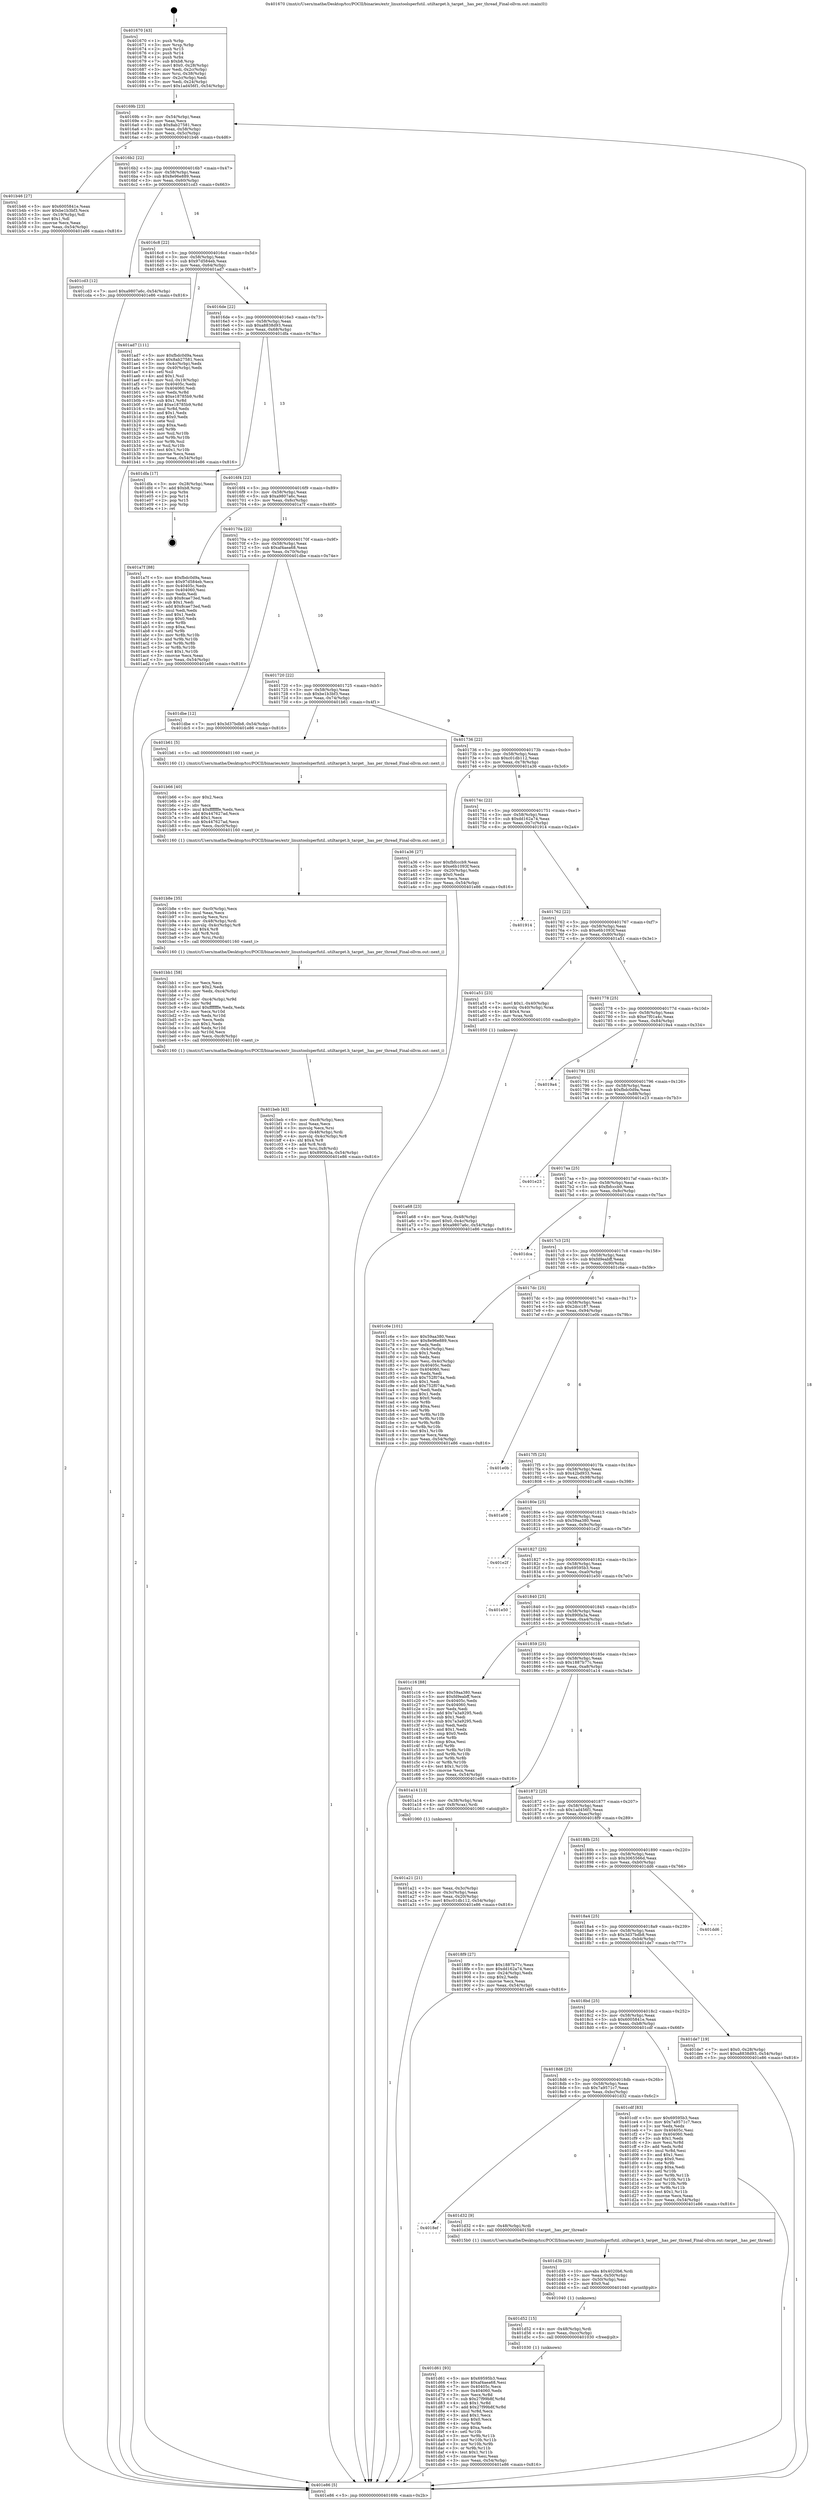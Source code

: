 digraph "0x401670" {
  label = "0x401670 (/mnt/c/Users/mathe/Desktop/tcc/POCII/binaries/extr_linuxtoolsperfutil..utiltarget.h_target__has_per_thread_Final-ollvm.out::main(0))"
  labelloc = "t"
  node[shape=record]

  Entry [label="",width=0.3,height=0.3,shape=circle,fillcolor=black,style=filled]
  "0x40169b" [label="{
     0x40169b [23]\l
     | [instrs]\l
     &nbsp;&nbsp;0x40169b \<+3\>: mov -0x54(%rbp),%eax\l
     &nbsp;&nbsp;0x40169e \<+2\>: mov %eax,%ecx\l
     &nbsp;&nbsp;0x4016a0 \<+6\>: sub $0x8ab27581,%ecx\l
     &nbsp;&nbsp;0x4016a6 \<+3\>: mov %eax,-0x58(%rbp)\l
     &nbsp;&nbsp;0x4016a9 \<+3\>: mov %ecx,-0x5c(%rbp)\l
     &nbsp;&nbsp;0x4016ac \<+6\>: je 0000000000401b46 \<main+0x4d6\>\l
  }"]
  "0x401b46" [label="{
     0x401b46 [27]\l
     | [instrs]\l
     &nbsp;&nbsp;0x401b46 \<+5\>: mov $0x6005841e,%eax\l
     &nbsp;&nbsp;0x401b4b \<+5\>: mov $0xbe1b3bf3,%ecx\l
     &nbsp;&nbsp;0x401b50 \<+3\>: mov -0x19(%rbp),%dl\l
     &nbsp;&nbsp;0x401b53 \<+3\>: test $0x1,%dl\l
     &nbsp;&nbsp;0x401b56 \<+3\>: cmovne %ecx,%eax\l
     &nbsp;&nbsp;0x401b59 \<+3\>: mov %eax,-0x54(%rbp)\l
     &nbsp;&nbsp;0x401b5c \<+5\>: jmp 0000000000401e86 \<main+0x816\>\l
  }"]
  "0x4016b2" [label="{
     0x4016b2 [22]\l
     | [instrs]\l
     &nbsp;&nbsp;0x4016b2 \<+5\>: jmp 00000000004016b7 \<main+0x47\>\l
     &nbsp;&nbsp;0x4016b7 \<+3\>: mov -0x58(%rbp),%eax\l
     &nbsp;&nbsp;0x4016ba \<+5\>: sub $0x8e96e889,%eax\l
     &nbsp;&nbsp;0x4016bf \<+3\>: mov %eax,-0x60(%rbp)\l
     &nbsp;&nbsp;0x4016c2 \<+6\>: je 0000000000401cd3 \<main+0x663\>\l
  }"]
  Exit [label="",width=0.3,height=0.3,shape=circle,fillcolor=black,style=filled,peripheries=2]
  "0x401cd3" [label="{
     0x401cd3 [12]\l
     | [instrs]\l
     &nbsp;&nbsp;0x401cd3 \<+7\>: movl $0xa9807a6c,-0x54(%rbp)\l
     &nbsp;&nbsp;0x401cda \<+5\>: jmp 0000000000401e86 \<main+0x816\>\l
  }"]
  "0x4016c8" [label="{
     0x4016c8 [22]\l
     | [instrs]\l
     &nbsp;&nbsp;0x4016c8 \<+5\>: jmp 00000000004016cd \<main+0x5d\>\l
     &nbsp;&nbsp;0x4016cd \<+3\>: mov -0x58(%rbp),%eax\l
     &nbsp;&nbsp;0x4016d0 \<+5\>: sub $0x97d584eb,%eax\l
     &nbsp;&nbsp;0x4016d5 \<+3\>: mov %eax,-0x64(%rbp)\l
     &nbsp;&nbsp;0x4016d8 \<+6\>: je 0000000000401ad7 \<main+0x467\>\l
  }"]
  "0x401d61" [label="{
     0x401d61 [93]\l
     | [instrs]\l
     &nbsp;&nbsp;0x401d61 \<+5\>: mov $0x69595b3,%eax\l
     &nbsp;&nbsp;0x401d66 \<+5\>: mov $0xaf4aea68,%esi\l
     &nbsp;&nbsp;0x401d6b \<+7\>: mov 0x40405c,%ecx\l
     &nbsp;&nbsp;0x401d72 \<+7\>: mov 0x404060,%edx\l
     &nbsp;&nbsp;0x401d79 \<+3\>: mov %ecx,%r8d\l
     &nbsp;&nbsp;0x401d7c \<+7\>: sub $0x27f99b8f,%r8d\l
     &nbsp;&nbsp;0x401d83 \<+4\>: sub $0x1,%r8d\l
     &nbsp;&nbsp;0x401d87 \<+7\>: add $0x27f99b8f,%r8d\l
     &nbsp;&nbsp;0x401d8e \<+4\>: imul %r8d,%ecx\l
     &nbsp;&nbsp;0x401d92 \<+3\>: and $0x1,%ecx\l
     &nbsp;&nbsp;0x401d95 \<+3\>: cmp $0x0,%ecx\l
     &nbsp;&nbsp;0x401d98 \<+4\>: sete %r9b\l
     &nbsp;&nbsp;0x401d9c \<+3\>: cmp $0xa,%edx\l
     &nbsp;&nbsp;0x401d9f \<+4\>: setl %r10b\l
     &nbsp;&nbsp;0x401da3 \<+3\>: mov %r9b,%r11b\l
     &nbsp;&nbsp;0x401da6 \<+3\>: and %r10b,%r11b\l
     &nbsp;&nbsp;0x401da9 \<+3\>: xor %r10b,%r9b\l
     &nbsp;&nbsp;0x401dac \<+3\>: or %r9b,%r11b\l
     &nbsp;&nbsp;0x401daf \<+4\>: test $0x1,%r11b\l
     &nbsp;&nbsp;0x401db3 \<+3\>: cmovne %esi,%eax\l
     &nbsp;&nbsp;0x401db6 \<+3\>: mov %eax,-0x54(%rbp)\l
     &nbsp;&nbsp;0x401db9 \<+5\>: jmp 0000000000401e86 \<main+0x816\>\l
  }"]
  "0x401ad7" [label="{
     0x401ad7 [111]\l
     | [instrs]\l
     &nbsp;&nbsp;0x401ad7 \<+5\>: mov $0xfbdc0d9a,%eax\l
     &nbsp;&nbsp;0x401adc \<+5\>: mov $0x8ab27581,%ecx\l
     &nbsp;&nbsp;0x401ae1 \<+3\>: mov -0x4c(%rbp),%edx\l
     &nbsp;&nbsp;0x401ae4 \<+3\>: cmp -0x40(%rbp),%edx\l
     &nbsp;&nbsp;0x401ae7 \<+4\>: setl %sil\l
     &nbsp;&nbsp;0x401aeb \<+4\>: and $0x1,%sil\l
     &nbsp;&nbsp;0x401aef \<+4\>: mov %sil,-0x19(%rbp)\l
     &nbsp;&nbsp;0x401af3 \<+7\>: mov 0x40405c,%edx\l
     &nbsp;&nbsp;0x401afa \<+7\>: mov 0x404060,%edi\l
     &nbsp;&nbsp;0x401b01 \<+3\>: mov %edx,%r8d\l
     &nbsp;&nbsp;0x401b04 \<+7\>: sub $0xe18785b9,%r8d\l
     &nbsp;&nbsp;0x401b0b \<+4\>: sub $0x1,%r8d\l
     &nbsp;&nbsp;0x401b0f \<+7\>: add $0xe18785b9,%r8d\l
     &nbsp;&nbsp;0x401b16 \<+4\>: imul %r8d,%edx\l
     &nbsp;&nbsp;0x401b1a \<+3\>: and $0x1,%edx\l
     &nbsp;&nbsp;0x401b1d \<+3\>: cmp $0x0,%edx\l
     &nbsp;&nbsp;0x401b20 \<+4\>: sete %sil\l
     &nbsp;&nbsp;0x401b24 \<+3\>: cmp $0xa,%edi\l
     &nbsp;&nbsp;0x401b27 \<+4\>: setl %r9b\l
     &nbsp;&nbsp;0x401b2b \<+3\>: mov %sil,%r10b\l
     &nbsp;&nbsp;0x401b2e \<+3\>: and %r9b,%r10b\l
     &nbsp;&nbsp;0x401b31 \<+3\>: xor %r9b,%sil\l
     &nbsp;&nbsp;0x401b34 \<+3\>: or %sil,%r10b\l
     &nbsp;&nbsp;0x401b37 \<+4\>: test $0x1,%r10b\l
     &nbsp;&nbsp;0x401b3b \<+3\>: cmovne %ecx,%eax\l
     &nbsp;&nbsp;0x401b3e \<+3\>: mov %eax,-0x54(%rbp)\l
     &nbsp;&nbsp;0x401b41 \<+5\>: jmp 0000000000401e86 \<main+0x816\>\l
  }"]
  "0x4016de" [label="{
     0x4016de [22]\l
     | [instrs]\l
     &nbsp;&nbsp;0x4016de \<+5\>: jmp 00000000004016e3 \<main+0x73\>\l
     &nbsp;&nbsp;0x4016e3 \<+3\>: mov -0x58(%rbp),%eax\l
     &nbsp;&nbsp;0x4016e6 \<+5\>: sub $0xa8838d93,%eax\l
     &nbsp;&nbsp;0x4016eb \<+3\>: mov %eax,-0x68(%rbp)\l
     &nbsp;&nbsp;0x4016ee \<+6\>: je 0000000000401dfa \<main+0x78a\>\l
  }"]
  "0x401d52" [label="{
     0x401d52 [15]\l
     | [instrs]\l
     &nbsp;&nbsp;0x401d52 \<+4\>: mov -0x48(%rbp),%rdi\l
     &nbsp;&nbsp;0x401d56 \<+6\>: mov %eax,-0xcc(%rbp)\l
     &nbsp;&nbsp;0x401d5c \<+5\>: call 0000000000401030 \<free@plt\>\l
     | [calls]\l
     &nbsp;&nbsp;0x401030 \{1\} (unknown)\l
  }"]
  "0x401dfa" [label="{
     0x401dfa [17]\l
     | [instrs]\l
     &nbsp;&nbsp;0x401dfa \<+3\>: mov -0x28(%rbp),%eax\l
     &nbsp;&nbsp;0x401dfd \<+7\>: add $0xb8,%rsp\l
     &nbsp;&nbsp;0x401e04 \<+1\>: pop %rbx\l
     &nbsp;&nbsp;0x401e05 \<+2\>: pop %r14\l
     &nbsp;&nbsp;0x401e07 \<+2\>: pop %r15\l
     &nbsp;&nbsp;0x401e09 \<+1\>: pop %rbp\l
     &nbsp;&nbsp;0x401e0a \<+1\>: ret\l
  }"]
  "0x4016f4" [label="{
     0x4016f4 [22]\l
     | [instrs]\l
     &nbsp;&nbsp;0x4016f4 \<+5\>: jmp 00000000004016f9 \<main+0x89\>\l
     &nbsp;&nbsp;0x4016f9 \<+3\>: mov -0x58(%rbp),%eax\l
     &nbsp;&nbsp;0x4016fc \<+5\>: sub $0xa9807a6c,%eax\l
     &nbsp;&nbsp;0x401701 \<+3\>: mov %eax,-0x6c(%rbp)\l
     &nbsp;&nbsp;0x401704 \<+6\>: je 0000000000401a7f \<main+0x40f\>\l
  }"]
  "0x401d3b" [label="{
     0x401d3b [23]\l
     | [instrs]\l
     &nbsp;&nbsp;0x401d3b \<+10\>: movabs $0x4020b6,%rdi\l
     &nbsp;&nbsp;0x401d45 \<+3\>: mov %eax,-0x50(%rbp)\l
     &nbsp;&nbsp;0x401d48 \<+3\>: mov -0x50(%rbp),%esi\l
     &nbsp;&nbsp;0x401d4b \<+2\>: mov $0x0,%al\l
     &nbsp;&nbsp;0x401d4d \<+5\>: call 0000000000401040 \<printf@plt\>\l
     | [calls]\l
     &nbsp;&nbsp;0x401040 \{1\} (unknown)\l
  }"]
  "0x401a7f" [label="{
     0x401a7f [88]\l
     | [instrs]\l
     &nbsp;&nbsp;0x401a7f \<+5\>: mov $0xfbdc0d9a,%eax\l
     &nbsp;&nbsp;0x401a84 \<+5\>: mov $0x97d584eb,%ecx\l
     &nbsp;&nbsp;0x401a89 \<+7\>: mov 0x40405c,%edx\l
     &nbsp;&nbsp;0x401a90 \<+7\>: mov 0x404060,%esi\l
     &nbsp;&nbsp;0x401a97 \<+2\>: mov %edx,%edi\l
     &nbsp;&nbsp;0x401a99 \<+6\>: sub $0x8cae73ed,%edi\l
     &nbsp;&nbsp;0x401a9f \<+3\>: sub $0x1,%edi\l
     &nbsp;&nbsp;0x401aa2 \<+6\>: add $0x8cae73ed,%edi\l
     &nbsp;&nbsp;0x401aa8 \<+3\>: imul %edi,%edx\l
     &nbsp;&nbsp;0x401aab \<+3\>: and $0x1,%edx\l
     &nbsp;&nbsp;0x401aae \<+3\>: cmp $0x0,%edx\l
     &nbsp;&nbsp;0x401ab1 \<+4\>: sete %r8b\l
     &nbsp;&nbsp;0x401ab5 \<+3\>: cmp $0xa,%esi\l
     &nbsp;&nbsp;0x401ab8 \<+4\>: setl %r9b\l
     &nbsp;&nbsp;0x401abc \<+3\>: mov %r8b,%r10b\l
     &nbsp;&nbsp;0x401abf \<+3\>: and %r9b,%r10b\l
     &nbsp;&nbsp;0x401ac2 \<+3\>: xor %r9b,%r8b\l
     &nbsp;&nbsp;0x401ac5 \<+3\>: or %r8b,%r10b\l
     &nbsp;&nbsp;0x401ac8 \<+4\>: test $0x1,%r10b\l
     &nbsp;&nbsp;0x401acc \<+3\>: cmovne %ecx,%eax\l
     &nbsp;&nbsp;0x401acf \<+3\>: mov %eax,-0x54(%rbp)\l
     &nbsp;&nbsp;0x401ad2 \<+5\>: jmp 0000000000401e86 \<main+0x816\>\l
  }"]
  "0x40170a" [label="{
     0x40170a [22]\l
     | [instrs]\l
     &nbsp;&nbsp;0x40170a \<+5\>: jmp 000000000040170f \<main+0x9f\>\l
     &nbsp;&nbsp;0x40170f \<+3\>: mov -0x58(%rbp),%eax\l
     &nbsp;&nbsp;0x401712 \<+5\>: sub $0xaf4aea68,%eax\l
     &nbsp;&nbsp;0x401717 \<+3\>: mov %eax,-0x70(%rbp)\l
     &nbsp;&nbsp;0x40171a \<+6\>: je 0000000000401dbe \<main+0x74e\>\l
  }"]
  "0x4018ef" [label="{
     0x4018ef\l
  }", style=dashed]
  "0x401dbe" [label="{
     0x401dbe [12]\l
     | [instrs]\l
     &nbsp;&nbsp;0x401dbe \<+7\>: movl $0x3d37bdb8,-0x54(%rbp)\l
     &nbsp;&nbsp;0x401dc5 \<+5\>: jmp 0000000000401e86 \<main+0x816\>\l
  }"]
  "0x401720" [label="{
     0x401720 [22]\l
     | [instrs]\l
     &nbsp;&nbsp;0x401720 \<+5\>: jmp 0000000000401725 \<main+0xb5\>\l
     &nbsp;&nbsp;0x401725 \<+3\>: mov -0x58(%rbp),%eax\l
     &nbsp;&nbsp;0x401728 \<+5\>: sub $0xbe1b3bf3,%eax\l
     &nbsp;&nbsp;0x40172d \<+3\>: mov %eax,-0x74(%rbp)\l
     &nbsp;&nbsp;0x401730 \<+6\>: je 0000000000401b61 \<main+0x4f1\>\l
  }"]
  "0x401d32" [label="{
     0x401d32 [9]\l
     | [instrs]\l
     &nbsp;&nbsp;0x401d32 \<+4\>: mov -0x48(%rbp),%rdi\l
     &nbsp;&nbsp;0x401d36 \<+5\>: call 00000000004015b0 \<target__has_per_thread\>\l
     | [calls]\l
     &nbsp;&nbsp;0x4015b0 \{1\} (/mnt/c/Users/mathe/Desktop/tcc/POCII/binaries/extr_linuxtoolsperfutil..utiltarget.h_target__has_per_thread_Final-ollvm.out::target__has_per_thread)\l
  }"]
  "0x401b61" [label="{
     0x401b61 [5]\l
     | [instrs]\l
     &nbsp;&nbsp;0x401b61 \<+5\>: call 0000000000401160 \<next_i\>\l
     | [calls]\l
     &nbsp;&nbsp;0x401160 \{1\} (/mnt/c/Users/mathe/Desktop/tcc/POCII/binaries/extr_linuxtoolsperfutil..utiltarget.h_target__has_per_thread_Final-ollvm.out::next_i)\l
  }"]
  "0x401736" [label="{
     0x401736 [22]\l
     | [instrs]\l
     &nbsp;&nbsp;0x401736 \<+5\>: jmp 000000000040173b \<main+0xcb\>\l
     &nbsp;&nbsp;0x40173b \<+3\>: mov -0x58(%rbp),%eax\l
     &nbsp;&nbsp;0x40173e \<+5\>: sub $0xc01db112,%eax\l
     &nbsp;&nbsp;0x401743 \<+3\>: mov %eax,-0x78(%rbp)\l
     &nbsp;&nbsp;0x401746 \<+6\>: je 0000000000401a36 \<main+0x3c6\>\l
  }"]
  "0x4018d6" [label="{
     0x4018d6 [25]\l
     | [instrs]\l
     &nbsp;&nbsp;0x4018d6 \<+5\>: jmp 00000000004018db \<main+0x26b\>\l
     &nbsp;&nbsp;0x4018db \<+3\>: mov -0x58(%rbp),%eax\l
     &nbsp;&nbsp;0x4018de \<+5\>: sub $0x7a9571c7,%eax\l
     &nbsp;&nbsp;0x4018e3 \<+6\>: mov %eax,-0xbc(%rbp)\l
     &nbsp;&nbsp;0x4018e9 \<+6\>: je 0000000000401d32 \<main+0x6c2\>\l
  }"]
  "0x401a36" [label="{
     0x401a36 [27]\l
     | [instrs]\l
     &nbsp;&nbsp;0x401a36 \<+5\>: mov $0xfbfcccb9,%eax\l
     &nbsp;&nbsp;0x401a3b \<+5\>: mov $0xe6b1093f,%ecx\l
     &nbsp;&nbsp;0x401a40 \<+3\>: mov -0x20(%rbp),%edx\l
     &nbsp;&nbsp;0x401a43 \<+3\>: cmp $0x0,%edx\l
     &nbsp;&nbsp;0x401a46 \<+3\>: cmove %ecx,%eax\l
     &nbsp;&nbsp;0x401a49 \<+3\>: mov %eax,-0x54(%rbp)\l
     &nbsp;&nbsp;0x401a4c \<+5\>: jmp 0000000000401e86 \<main+0x816\>\l
  }"]
  "0x40174c" [label="{
     0x40174c [22]\l
     | [instrs]\l
     &nbsp;&nbsp;0x40174c \<+5\>: jmp 0000000000401751 \<main+0xe1\>\l
     &nbsp;&nbsp;0x401751 \<+3\>: mov -0x58(%rbp),%eax\l
     &nbsp;&nbsp;0x401754 \<+5\>: sub $0xdd162a74,%eax\l
     &nbsp;&nbsp;0x401759 \<+3\>: mov %eax,-0x7c(%rbp)\l
     &nbsp;&nbsp;0x40175c \<+6\>: je 0000000000401914 \<main+0x2a4\>\l
  }"]
  "0x401cdf" [label="{
     0x401cdf [83]\l
     | [instrs]\l
     &nbsp;&nbsp;0x401cdf \<+5\>: mov $0x69595b3,%eax\l
     &nbsp;&nbsp;0x401ce4 \<+5\>: mov $0x7a9571c7,%ecx\l
     &nbsp;&nbsp;0x401ce9 \<+2\>: xor %edx,%edx\l
     &nbsp;&nbsp;0x401ceb \<+7\>: mov 0x40405c,%esi\l
     &nbsp;&nbsp;0x401cf2 \<+7\>: mov 0x404060,%edi\l
     &nbsp;&nbsp;0x401cf9 \<+3\>: sub $0x1,%edx\l
     &nbsp;&nbsp;0x401cfc \<+3\>: mov %esi,%r8d\l
     &nbsp;&nbsp;0x401cff \<+3\>: add %edx,%r8d\l
     &nbsp;&nbsp;0x401d02 \<+4\>: imul %r8d,%esi\l
     &nbsp;&nbsp;0x401d06 \<+3\>: and $0x1,%esi\l
     &nbsp;&nbsp;0x401d09 \<+3\>: cmp $0x0,%esi\l
     &nbsp;&nbsp;0x401d0c \<+4\>: sete %r9b\l
     &nbsp;&nbsp;0x401d10 \<+3\>: cmp $0xa,%edi\l
     &nbsp;&nbsp;0x401d13 \<+4\>: setl %r10b\l
     &nbsp;&nbsp;0x401d17 \<+3\>: mov %r9b,%r11b\l
     &nbsp;&nbsp;0x401d1a \<+3\>: and %r10b,%r11b\l
     &nbsp;&nbsp;0x401d1d \<+3\>: xor %r10b,%r9b\l
     &nbsp;&nbsp;0x401d20 \<+3\>: or %r9b,%r11b\l
     &nbsp;&nbsp;0x401d23 \<+4\>: test $0x1,%r11b\l
     &nbsp;&nbsp;0x401d27 \<+3\>: cmovne %ecx,%eax\l
     &nbsp;&nbsp;0x401d2a \<+3\>: mov %eax,-0x54(%rbp)\l
     &nbsp;&nbsp;0x401d2d \<+5\>: jmp 0000000000401e86 \<main+0x816\>\l
  }"]
  "0x401914" [label="{
     0x401914\l
  }", style=dashed]
  "0x401762" [label="{
     0x401762 [22]\l
     | [instrs]\l
     &nbsp;&nbsp;0x401762 \<+5\>: jmp 0000000000401767 \<main+0xf7\>\l
     &nbsp;&nbsp;0x401767 \<+3\>: mov -0x58(%rbp),%eax\l
     &nbsp;&nbsp;0x40176a \<+5\>: sub $0xe6b1093f,%eax\l
     &nbsp;&nbsp;0x40176f \<+3\>: mov %eax,-0x80(%rbp)\l
     &nbsp;&nbsp;0x401772 \<+6\>: je 0000000000401a51 \<main+0x3e1\>\l
  }"]
  "0x4018bd" [label="{
     0x4018bd [25]\l
     | [instrs]\l
     &nbsp;&nbsp;0x4018bd \<+5\>: jmp 00000000004018c2 \<main+0x252\>\l
     &nbsp;&nbsp;0x4018c2 \<+3\>: mov -0x58(%rbp),%eax\l
     &nbsp;&nbsp;0x4018c5 \<+5\>: sub $0x6005841e,%eax\l
     &nbsp;&nbsp;0x4018ca \<+6\>: mov %eax,-0xb8(%rbp)\l
     &nbsp;&nbsp;0x4018d0 \<+6\>: je 0000000000401cdf \<main+0x66f\>\l
  }"]
  "0x401a51" [label="{
     0x401a51 [23]\l
     | [instrs]\l
     &nbsp;&nbsp;0x401a51 \<+7\>: movl $0x1,-0x40(%rbp)\l
     &nbsp;&nbsp;0x401a58 \<+4\>: movslq -0x40(%rbp),%rax\l
     &nbsp;&nbsp;0x401a5c \<+4\>: shl $0x4,%rax\l
     &nbsp;&nbsp;0x401a60 \<+3\>: mov %rax,%rdi\l
     &nbsp;&nbsp;0x401a63 \<+5\>: call 0000000000401050 \<malloc@plt\>\l
     | [calls]\l
     &nbsp;&nbsp;0x401050 \{1\} (unknown)\l
  }"]
  "0x401778" [label="{
     0x401778 [25]\l
     | [instrs]\l
     &nbsp;&nbsp;0x401778 \<+5\>: jmp 000000000040177d \<main+0x10d\>\l
     &nbsp;&nbsp;0x40177d \<+3\>: mov -0x58(%rbp),%eax\l
     &nbsp;&nbsp;0x401780 \<+5\>: sub $0xe7f01a4c,%eax\l
     &nbsp;&nbsp;0x401785 \<+6\>: mov %eax,-0x84(%rbp)\l
     &nbsp;&nbsp;0x40178b \<+6\>: je 00000000004019a4 \<main+0x334\>\l
  }"]
  "0x401de7" [label="{
     0x401de7 [19]\l
     | [instrs]\l
     &nbsp;&nbsp;0x401de7 \<+7\>: movl $0x0,-0x28(%rbp)\l
     &nbsp;&nbsp;0x401dee \<+7\>: movl $0xa8838d93,-0x54(%rbp)\l
     &nbsp;&nbsp;0x401df5 \<+5\>: jmp 0000000000401e86 \<main+0x816\>\l
  }"]
  "0x4019a4" [label="{
     0x4019a4\l
  }", style=dashed]
  "0x401791" [label="{
     0x401791 [25]\l
     | [instrs]\l
     &nbsp;&nbsp;0x401791 \<+5\>: jmp 0000000000401796 \<main+0x126\>\l
     &nbsp;&nbsp;0x401796 \<+3\>: mov -0x58(%rbp),%eax\l
     &nbsp;&nbsp;0x401799 \<+5\>: sub $0xfbdc0d9a,%eax\l
     &nbsp;&nbsp;0x40179e \<+6\>: mov %eax,-0x88(%rbp)\l
     &nbsp;&nbsp;0x4017a4 \<+6\>: je 0000000000401e23 \<main+0x7b3\>\l
  }"]
  "0x4018a4" [label="{
     0x4018a4 [25]\l
     | [instrs]\l
     &nbsp;&nbsp;0x4018a4 \<+5\>: jmp 00000000004018a9 \<main+0x239\>\l
     &nbsp;&nbsp;0x4018a9 \<+3\>: mov -0x58(%rbp),%eax\l
     &nbsp;&nbsp;0x4018ac \<+5\>: sub $0x3d37bdb8,%eax\l
     &nbsp;&nbsp;0x4018b1 \<+6\>: mov %eax,-0xb4(%rbp)\l
     &nbsp;&nbsp;0x4018b7 \<+6\>: je 0000000000401de7 \<main+0x777\>\l
  }"]
  "0x401e23" [label="{
     0x401e23\l
  }", style=dashed]
  "0x4017aa" [label="{
     0x4017aa [25]\l
     | [instrs]\l
     &nbsp;&nbsp;0x4017aa \<+5\>: jmp 00000000004017af \<main+0x13f\>\l
     &nbsp;&nbsp;0x4017af \<+3\>: mov -0x58(%rbp),%eax\l
     &nbsp;&nbsp;0x4017b2 \<+5\>: sub $0xfbfcccb9,%eax\l
     &nbsp;&nbsp;0x4017b7 \<+6\>: mov %eax,-0x8c(%rbp)\l
     &nbsp;&nbsp;0x4017bd \<+6\>: je 0000000000401dca \<main+0x75a\>\l
  }"]
  "0x401dd6" [label="{
     0x401dd6\l
  }", style=dashed]
  "0x401dca" [label="{
     0x401dca\l
  }", style=dashed]
  "0x4017c3" [label="{
     0x4017c3 [25]\l
     | [instrs]\l
     &nbsp;&nbsp;0x4017c3 \<+5\>: jmp 00000000004017c8 \<main+0x158\>\l
     &nbsp;&nbsp;0x4017c8 \<+3\>: mov -0x58(%rbp),%eax\l
     &nbsp;&nbsp;0x4017cb \<+5\>: sub $0xfd9eabff,%eax\l
     &nbsp;&nbsp;0x4017d0 \<+6\>: mov %eax,-0x90(%rbp)\l
     &nbsp;&nbsp;0x4017d6 \<+6\>: je 0000000000401c6e \<main+0x5fe\>\l
  }"]
  "0x401beb" [label="{
     0x401beb [43]\l
     | [instrs]\l
     &nbsp;&nbsp;0x401beb \<+6\>: mov -0xc8(%rbp),%ecx\l
     &nbsp;&nbsp;0x401bf1 \<+3\>: imul %eax,%ecx\l
     &nbsp;&nbsp;0x401bf4 \<+3\>: movslq %ecx,%rsi\l
     &nbsp;&nbsp;0x401bf7 \<+4\>: mov -0x48(%rbp),%rdi\l
     &nbsp;&nbsp;0x401bfb \<+4\>: movslq -0x4c(%rbp),%r8\l
     &nbsp;&nbsp;0x401bff \<+4\>: shl $0x4,%r8\l
     &nbsp;&nbsp;0x401c03 \<+3\>: add %r8,%rdi\l
     &nbsp;&nbsp;0x401c06 \<+4\>: mov %rsi,0x8(%rdi)\l
     &nbsp;&nbsp;0x401c0a \<+7\>: movl $0x890fa3a,-0x54(%rbp)\l
     &nbsp;&nbsp;0x401c11 \<+5\>: jmp 0000000000401e86 \<main+0x816\>\l
  }"]
  "0x401c6e" [label="{
     0x401c6e [101]\l
     | [instrs]\l
     &nbsp;&nbsp;0x401c6e \<+5\>: mov $0x59aa380,%eax\l
     &nbsp;&nbsp;0x401c73 \<+5\>: mov $0x8e96e889,%ecx\l
     &nbsp;&nbsp;0x401c78 \<+2\>: xor %edx,%edx\l
     &nbsp;&nbsp;0x401c7a \<+3\>: mov -0x4c(%rbp),%esi\l
     &nbsp;&nbsp;0x401c7d \<+3\>: sub $0x1,%edx\l
     &nbsp;&nbsp;0x401c80 \<+2\>: sub %edx,%esi\l
     &nbsp;&nbsp;0x401c82 \<+3\>: mov %esi,-0x4c(%rbp)\l
     &nbsp;&nbsp;0x401c85 \<+7\>: mov 0x40405c,%edx\l
     &nbsp;&nbsp;0x401c8c \<+7\>: mov 0x404060,%esi\l
     &nbsp;&nbsp;0x401c93 \<+2\>: mov %edx,%edi\l
     &nbsp;&nbsp;0x401c95 \<+6\>: sub $0x752f074a,%edi\l
     &nbsp;&nbsp;0x401c9b \<+3\>: sub $0x1,%edi\l
     &nbsp;&nbsp;0x401c9e \<+6\>: add $0x752f074a,%edi\l
     &nbsp;&nbsp;0x401ca4 \<+3\>: imul %edi,%edx\l
     &nbsp;&nbsp;0x401ca7 \<+3\>: and $0x1,%edx\l
     &nbsp;&nbsp;0x401caa \<+3\>: cmp $0x0,%edx\l
     &nbsp;&nbsp;0x401cad \<+4\>: sete %r8b\l
     &nbsp;&nbsp;0x401cb1 \<+3\>: cmp $0xa,%esi\l
     &nbsp;&nbsp;0x401cb4 \<+4\>: setl %r9b\l
     &nbsp;&nbsp;0x401cb8 \<+3\>: mov %r8b,%r10b\l
     &nbsp;&nbsp;0x401cbb \<+3\>: and %r9b,%r10b\l
     &nbsp;&nbsp;0x401cbe \<+3\>: xor %r9b,%r8b\l
     &nbsp;&nbsp;0x401cc1 \<+3\>: or %r8b,%r10b\l
     &nbsp;&nbsp;0x401cc4 \<+4\>: test $0x1,%r10b\l
     &nbsp;&nbsp;0x401cc8 \<+3\>: cmovne %ecx,%eax\l
     &nbsp;&nbsp;0x401ccb \<+3\>: mov %eax,-0x54(%rbp)\l
     &nbsp;&nbsp;0x401cce \<+5\>: jmp 0000000000401e86 \<main+0x816\>\l
  }"]
  "0x4017dc" [label="{
     0x4017dc [25]\l
     | [instrs]\l
     &nbsp;&nbsp;0x4017dc \<+5\>: jmp 00000000004017e1 \<main+0x171\>\l
     &nbsp;&nbsp;0x4017e1 \<+3\>: mov -0x58(%rbp),%eax\l
     &nbsp;&nbsp;0x4017e4 \<+5\>: sub $0x2dcc187,%eax\l
     &nbsp;&nbsp;0x4017e9 \<+6\>: mov %eax,-0x94(%rbp)\l
     &nbsp;&nbsp;0x4017ef \<+6\>: je 0000000000401e0b \<main+0x79b\>\l
  }"]
  "0x401bb1" [label="{
     0x401bb1 [58]\l
     | [instrs]\l
     &nbsp;&nbsp;0x401bb1 \<+2\>: xor %ecx,%ecx\l
     &nbsp;&nbsp;0x401bb3 \<+5\>: mov $0x2,%edx\l
     &nbsp;&nbsp;0x401bb8 \<+6\>: mov %edx,-0xc4(%rbp)\l
     &nbsp;&nbsp;0x401bbe \<+1\>: cltd\l
     &nbsp;&nbsp;0x401bbf \<+7\>: mov -0xc4(%rbp),%r9d\l
     &nbsp;&nbsp;0x401bc6 \<+3\>: idiv %r9d\l
     &nbsp;&nbsp;0x401bc9 \<+6\>: imul $0xfffffffe,%edx,%edx\l
     &nbsp;&nbsp;0x401bcf \<+3\>: mov %ecx,%r10d\l
     &nbsp;&nbsp;0x401bd2 \<+3\>: sub %edx,%r10d\l
     &nbsp;&nbsp;0x401bd5 \<+2\>: mov %ecx,%edx\l
     &nbsp;&nbsp;0x401bd7 \<+3\>: sub $0x1,%edx\l
     &nbsp;&nbsp;0x401bda \<+3\>: add %edx,%r10d\l
     &nbsp;&nbsp;0x401bdd \<+3\>: sub %r10d,%ecx\l
     &nbsp;&nbsp;0x401be0 \<+6\>: mov %ecx,-0xc8(%rbp)\l
     &nbsp;&nbsp;0x401be6 \<+5\>: call 0000000000401160 \<next_i\>\l
     | [calls]\l
     &nbsp;&nbsp;0x401160 \{1\} (/mnt/c/Users/mathe/Desktop/tcc/POCII/binaries/extr_linuxtoolsperfutil..utiltarget.h_target__has_per_thread_Final-ollvm.out::next_i)\l
  }"]
  "0x401e0b" [label="{
     0x401e0b\l
  }", style=dashed]
  "0x4017f5" [label="{
     0x4017f5 [25]\l
     | [instrs]\l
     &nbsp;&nbsp;0x4017f5 \<+5\>: jmp 00000000004017fa \<main+0x18a\>\l
     &nbsp;&nbsp;0x4017fa \<+3\>: mov -0x58(%rbp),%eax\l
     &nbsp;&nbsp;0x4017fd \<+5\>: sub $0x42bd933,%eax\l
     &nbsp;&nbsp;0x401802 \<+6\>: mov %eax,-0x98(%rbp)\l
     &nbsp;&nbsp;0x401808 \<+6\>: je 0000000000401a08 \<main+0x398\>\l
  }"]
  "0x401b8e" [label="{
     0x401b8e [35]\l
     | [instrs]\l
     &nbsp;&nbsp;0x401b8e \<+6\>: mov -0xc0(%rbp),%ecx\l
     &nbsp;&nbsp;0x401b94 \<+3\>: imul %eax,%ecx\l
     &nbsp;&nbsp;0x401b97 \<+3\>: movslq %ecx,%rsi\l
     &nbsp;&nbsp;0x401b9a \<+4\>: mov -0x48(%rbp),%rdi\l
     &nbsp;&nbsp;0x401b9e \<+4\>: movslq -0x4c(%rbp),%r8\l
     &nbsp;&nbsp;0x401ba2 \<+4\>: shl $0x4,%r8\l
     &nbsp;&nbsp;0x401ba6 \<+3\>: add %r8,%rdi\l
     &nbsp;&nbsp;0x401ba9 \<+3\>: mov %rsi,(%rdi)\l
     &nbsp;&nbsp;0x401bac \<+5\>: call 0000000000401160 \<next_i\>\l
     | [calls]\l
     &nbsp;&nbsp;0x401160 \{1\} (/mnt/c/Users/mathe/Desktop/tcc/POCII/binaries/extr_linuxtoolsperfutil..utiltarget.h_target__has_per_thread_Final-ollvm.out::next_i)\l
  }"]
  "0x401a08" [label="{
     0x401a08\l
  }", style=dashed]
  "0x40180e" [label="{
     0x40180e [25]\l
     | [instrs]\l
     &nbsp;&nbsp;0x40180e \<+5\>: jmp 0000000000401813 \<main+0x1a3\>\l
     &nbsp;&nbsp;0x401813 \<+3\>: mov -0x58(%rbp),%eax\l
     &nbsp;&nbsp;0x401816 \<+5\>: sub $0x59aa380,%eax\l
     &nbsp;&nbsp;0x40181b \<+6\>: mov %eax,-0x9c(%rbp)\l
     &nbsp;&nbsp;0x401821 \<+6\>: je 0000000000401e2f \<main+0x7bf\>\l
  }"]
  "0x401b66" [label="{
     0x401b66 [40]\l
     | [instrs]\l
     &nbsp;&nbsp;0x401b66 \<+5\>: mov $0x2,%ecx\l
     &nbsp;&nbsp;0x401b6b \<+1\>: cltd\l
     &nbsp;&nbsp;0x401b6c \<+2\>: idiv %ecx\l
     &nbsp;&nbsp;0x401b6e \<+6\>: imul $0xfffffffe,%edx,%ecx\l
     &nbsp;&nbsp;0x401b74 \<+6\>: add $0x447627ad,%ecx\l
     &nbsp;&nbsp;0x401b7a \<+3\>: add $0x1,%ecx\l
     &nbsp;&nbsp;0x401b7d \<+6\>: sub $0x447627ad,%ecx\l
     &nbsp;&nbsp;0x401b83 \<+6\>: mov %ecx,-0xc0(%rbp)\l
     &nbsp;&nbsp;0x401b89 \<+5\>: call 0000000000401160 \<next_i\>\l
     | [calls]\l
     &nbsp;&nbsp;0x401160 \{1\} (/mnt/c/Users/mathe/Desktop/tcc/POCII/binaries/extr_linuxtoolsperfutil..utiltarget.h_target__has_per_thread_Final-ollvm.out::next_i)\l
  }"]
  "0x401e2f" [label="{
     0x401e2f\l
  }", style=dashed]
  "0x401827" [label="{
     0x401827 [25]\l
     | [instrs]\l
     &nbsp;&nbsp;0x401827 \<+5\>: jmp 000000000040182c \<main+0x1bc\>\l
     &nbsp;&nbsp;0x40182c \<+3\>: mov -0x58(%rbp),%eax\l
     &nbsp;&nbsp;0x40182f \<+5\>: sub $0x69595b3,%eax\l
     &nbsp;&nbsp;0x401834 \<+6\>: mov %eax,-0xa0(%rbp)\l
     &nbsp;&nbsp;0x40183a \<+6\>: je 0000000000401e50 \<main+0x7e0\>\l
  }"]
  "0x401a68" [label="{
     0x401a68 [23]\l
     | [instrs]\l
     &nbsp;&nbsp;0x401a68 \<+4\>: mov %rax,-0x48(%rbp)\l
     &nbsp;&nbsp;0x401a6c \<+7\>: movl $0x0,-0x4c(%rbp)\l
     &nbsp;&nbsp;0x401a73 \<+7\>: movl $0xa9807a6c,-0x54(%rbp)\l
     &nbsp;&nbsp;0x401a7a \<+5\>: jmp 0000000000401e86 \<main+0x816\>\l
  }"]
  "0x401e50" [label="{
     0x401e50\l
  }", style=dashed]
  "0x401840" [label="{
     0x401840 [25]\l
     | [instrs]\l
     &nbsp;&nbsp;0x401840 \<+5\>: jmp 0000000000401845 \<main+0x1d5\>\l
     &nbsp;&nbsp;0x401845 \<+3\>: mov -0x58(%rbp),%eax\l
     &nbsp;&nbsp;0x401848 \<+5\>: sub $0x890fa3a,%eax\l
     &nbsp;&nbsp;0x40184d \<+6\>: mov %eax,-0xa4(%rbp)\l
     &nbsp;&nbsp;0x401853 \<+6\>: je 0000000000401c16 \<main+0x5a6\>\l
  }"]
  "0x401a21" [label="{
     0x401a21 [21]\l
     | [instrs]\l
     &nbsp;&nbsp;0x401a21 \<+3\>: mov %eax,-0x3c(%rbp)\l
     &nbsp;&nbsp;0x401a24 \<+3\>: mov -0x3c(%rbp),%eax\l
     &nbsp;&nbsp;0x401a27 \<+3\>: mov %eax,-0x20(%rbp)\l
     &nbsp;&nbsp;0x401a2a \<+7\>: movl $0xc01db112,-0x54(%rbp)\l
     &nbsp;&nbsp;0x401a31 \<+5\>: jmp 0000000000401e86 \<main+0x816\>\l
  }"]
  "0x401c16" [label="{
     0x401c16 [88]\l
     | [instrs]\l
     &nbsp;&nbsp;0x401c16 \<+5\>: mov $0x59aa380,%eax\l
     &nbsp;&nbsp;0x401c1b \<+5\>: mov $0xfd9eabff,%ecx\l
     &nbsp;&nbsp;0x401c20 \<+7\>: mov 0x40405c,%edx\l
     &nbsp;&nbsp;0x401c27 \<+7\>: mov 0x404060,%esi\l
     &nbsp;&nbsp;0x401c2e \<+2\>: mov %edx,%edi\l
     &nbsp;&nbsp;0x401c30 \<+6\>: add $0x7a3a9295,%edi\l
     &nbsp;&nbsp;0x401c36 \<+3\>: sub $0x1,%edi\l
     &nbsp;&nbsp;0x401c39 \<+6\>: sub $0x7a3a9295,%edi\l
     &nbsp;&nbsp;0x401c3f \<+3\>: imul %edi,%edx\l
     &nbsp;&nbsp;0x401c42 \<+3\>: and $0x1,%edx\l
     &nbsp;&nbsp;0x401c45 \<+3\>: cmp $0x0,%edx\l
     &nbsp;&nbsp;0x401c48 \<+4\>: sete %r8b\l
     &nbsp;&nbsp;0x401c4c \<+3\>: cmp $0xa,%esi\l
     &nbsp;&nbsp;0x401c4f \<+4\>: setl %r9b\l
     &nbsp;&nbsp;0x401c53 \<+3\>: mov %r8b,%r10b\l
     &nbsp;&nbsp;0x401c56 \<+3\>: and %r9b,%r10b\l
     &nbsp;&nbsp;0x401c59 \<+3\>: xor %r9b,%r8b\l
     &nbsp;&nbsp;0x401c5c \<+3\>: or %r8b,%r10b\l
     &nbsp;&nbsp;0x401c5f \<+4\>: test $0x1,%r10b\l
     &nbsp;&nbsp;0x401c63 \<+3\>: cmovne %ecx,%eax\l
     &nbsp;&nbsp;0x401c66 \<+3\>: mov %eax,-0x54(%rbp)\l
     &nbsp;&nbsp;0x401c69 \<+5\>: jmp 0000000000401e86 \<main+0x816\>\l
  }"]
  "0x401859" [label="{
     0x401859 [25]\l
     | [instrs]\l
     &nbsp;&nbsp;0x401859 \<+5\>: jmp 000000000040185e \<main+0x1ee\>\l
     &nbsp;&nbsp;0x40185e \<+3\>: mov -0x58(%rbp),%eax\l
     &nbsp;&nbsp;0x401861 \<+5\>: sub $0x1887b77c,%eax\l
     &nbsp;&nbsp;0x401866 \<+6\>: mov %eax,-0xa8(%rbp)\l
     &nbsp;&nbsp;0x40186c \<+6\>: je 0000000000401a14 \<main+0x3a4\>\l
  }"]
  "0x401670" [label="{
     0x401670 [43]\l
     | [instrs]\l
     &nbsp;&nbsp;0x401670 \<+1\>: push %rbp\l
     &nbsp;&nbsp;0x401671 \<+3\>: mov %rsp,%rbp\l
     &nbsp;&nbsp;0x401674 \<+2\>: push %r15\l
     &nbsp;&nbsp;0x401676 \<+2\>: push %r14\l
     &nbsp;&nbsp;0x401678 \<+1\>: push %rbx\l
     &nbsp;&nbsp;0x401679 \<+7\>: sub $0xb8,%rsp\l
     &nbsp;&nbsp;0x401680 \<+7\>: movl $0x0,-0x28(%rbp)\l
     &nbsp;&nbsp;0x401687 \<+3\>: mov %edi,-0x2c(%rbp)\l
     &nbsp;&nbsp;0x40168a \<+4\>: mov %rsi,-0x38(%rbp)\l
     &nbsp;&nbsp;0x40168e \<+3\>: mov -0x2c(%rbp),%edi\l
     &nbsp;&nbsp;0x401691 \<+3\>: mov %edi,-0x24(%rbp)\l
     &nbsp;&nbsp;0x401694 \<+7\>: movl $0x1ad456f1,-0x54(%rbp)\l
  }"]
  "0x401a14" [label="{
     0x401a14 [13]\l
     | [instrs]\l
     &nbsp;&nbsp;0x401a14 \<+4\>: mov -0x38(%rbp),%rax\l
     &nbsp;&nbsp;0x401a18 \<+4\>: mov 0x8(%rax),%rdi\l
     &nbsp;&nbsp;0x401a1c \<+5\>: call 0000000000401060 \<atoi@plt\>\l
     | [calls]\l
     &nbsp;&nbsp;0x401060 \{1\} (unknown)\l
  }"]
  "0x401872" [label="{
     0x401872 [25]\l
     | [instrs]\l
     &nbsp;&nbsp;0x401872 \<+5\>: jmp 0000000000401877 \<main+0x207\>\l
     &nbsp;&nbsp;0x401877 \<+3\>: mov -0x58(%rbp),%eax\l
     &nbsp;&nbsp;0x40187a \<+5\>: sub $0x1ad456f1,%eax\l
     &nbsp;&nbsp;0x40187f \<+6\>: mov %eax,-0xac(%rbp)\l
     &nbsp;&nbsp;0x401885 \<+6\>: je 00000000004018f9 \<main+0x289\>\l
  }"]
  "0x401e86" [label="{
     0x401e86 [5]\l
     | [instrs]\l
     &nbsp;&nbsp;0x401e86 \<+5\>: jmp 000000000040169b \<main+0x2b\>\l
  }"]
  "0x4018f9" [label="{
     0x4018f9 [27]\l
     | [instrs]\l
     &nbsp;&nbsp;0x4018f9 \<+5\>: mov $0x1887b77c,%eax\l
     &nbsp;&nbsp;0x4018fe \<+5\>: mov $0xdd162a74,%ecx\l
     &nbsp;&nbsp;0x401903 \<+3\>: mov -0x24(%rbp),%edx\l
     &nbsp;&nbsp;0x401906 \<+3\>: cmp $0x2,%edx\l
     &nbsp;&nbsp;0x401909 \<+3\>: cmovne %ecx,%eax\l
     &nbsp;&nbsp;0x40190c \<+3\>: mov %eax,-0x54(%rbp)\l
     &nbsp;&nbsp;0x40190f \<+5\>: jmp 0000000000401e86 \<main+0x816\>\l
  }"]
  "0x40188b" [label="{
     0x40188b [25]\l
     | [instrs]\l
     &nbsp;&nbsp;0x40188b \<+5\>: jmp 0000000000401890 \<main+0x220\>\l
     &nbsp;&nbsp;0x401890 \<+3\>: mov -0x58(%rbp),%eax\l
     &nbsp;&nbsp;0x401893 \<+5\>: sub $0x3065566d,%eax\l
     &nbsp;&nbsp;0x401898 \<+6\>: mov %eax,-0xb0(%rbp)\l
     &nbsp;&nbsp;0x40189e \<+6\>: je 0000000000401dd6 \<main+0x766\>\l
  }"]
  Entry -> "0x401670" [label=" 1"]
  "0x40169b" -> "0x401b46" [label=" 2"]
  "0x40169b" -> "0x4016b2" [label=" 17"]
  "0x401dfa" -> Exit [label=" 1"]
  "0x4016b2" -> "0x401cd3" [label=" 1"]
  "0x4016b2" -> "0x4016c8" [label=" 16"]
  "0x401de7" -> "0x401e86" [label=" 1"]
  "0x4016c8" -> "0x401ad7" [label=" 2"]
  "0x4016c8" -> "0x4016de" [label=" 14"]
  "0x401dbe" -> "0x401e86" [label=" 1"]
  "0x4016de" -> "0x401dfa" [label=" 1"]
  "0x4016de" -> "0x4016f4" [label=" 13"]
  "0x401d61" -> "0x401e86" [label=" 1"]
  "0x4016f4" -> "0x401a7f" [label=" 2"]
  "0x4016f4" -> "0x40170a" [label=" 11"]
  "0x401d52" -> "0x401d61" [label=" 1"]
  "0x40170a" -> "0x401dbe" [label=" 1"]
  "0x40170a" -> "0x401720" [label=" 10"]
  "0x401d3b" -> "0x401d52" [label=" 1"]
  "0x401720" -> "0x401b61" [label=" 1"]
  "0x401720" -> "0x401736" [label=" 9"]
  "0x401d32" -> "0x401d3b" [label=" 1"]
  "0x401736" -> "0x401a36" [label=" 1"]
  "0x401736" -> "0x40174c" [label=" 8"]
  "0x4018d6" -> "0x401d32" [label=" 1"]
  "0x40174c" -> "0x401914" [label=" 0"]
  "0x40174c" -> "0x401762" [label=" 8"]
  "0x4018d6" -> "0x4018ef" [label=" 0"]
  "0x401762" -> "0x401a51" [label=" 1"]
  "0x401762" -> "0x401778" [label=" 7"]
  "0x4018bd" -> "0x4018d6" [label=" 1"]
  "0x401778" -> "0x4019a4" [label=" 0"]
  "0x401778" -> "0x401791" [label=" 7"]
  "0x4018bd" -> "0x401cdf" [label=" 1"]
  "0x401791" -> "0x401e23" [label=" 0"]
  "0x401791" -> "0x4017aa" [label=" 7"]
  "0x4018a4" -> "0x4018bd" [label=" 2"]
  "0x4017aa" -> "0x401dca" [label=" 0"]
  "0x4017aa" -> "0x4017c3" [label=" 7"]
  "0x4018a4" -> "0x401de7" [label=" 1"]
  "0x4017c3" -> "0x401c6e" [label=" 1"]
  "0x4017c3" -> "0x4017dc" [label=" 6"]
  "0x40188b" -> "0x4018a4" [label=" 3"]
  "0x4017dc" -> "0x401e0b" [label=" 0"]
  "0x4017dc" -> "0x4017f5" [label=" 6"]
  "0x40188b" -> "0x401dd6" [label=" 0"]
  "0x4017f5" -> "0x401a08" [label=" 0"]
  "0x4017f5" -> "0x40180e" [label=" 6"]
  "0x401cdf" -> "0x401e86" [label=" 1"]
  "0x40180e" -> "0x401e2f" [label=" 0"]
  "0x40180e" -> "0x401827" [label=" 6"]
  "0x401cd3" -> "0x401e86" [label=" 1"]
  "0x401827" -> "0x401e50" [label=" 0"]
  "0x401827" -> "0x401840" [label=" 6"]
  "0x401c6e" -> "0x401e86" [label=" 1"]
  "0x401840" -> "0x401c16" [label=" 1"]
  "0x401840" -> "0x401859" [label=" 5"]
  "0x401c16" -> "0x401e86" [label=" 1"]
  "0x401859" -> "0x401a14" [label=" 1"]
  "0x401859" -> "0x401872" [label=" 4"]
  "0x401beb" -> "0x401e86" [label=" 1"]
  "0x401872" -> "0x4018f9" [label=" 1"]
  "0x401872" -> "0x40188b" [label=" 3"]
  "0x4018f9" -> "0x401e86" [label=" 1"]
  "0x401670" -> "0x40169b" [label=" 1"]
  "0x401e86" -> "0x40169b" [label=" 18"]
  "0x401a14" -> "0x401a21" [label=" 1"]
  "0x401a21" -> "0x401e86" [label=" 1"]
  "0x401a36" -> "0x401e86" [label=" 1"]
  "0x401a51" -> "0x401a68" [label=" 1"]
  "0x401a68" -> "0x401e86" [label=" 1"]
  "0x401a7f" -> "0x401e86" [label=" 2"]
  "0x401ad7" -> "0x401e86" [label=" 2"]
  "0x401b46" -> "0x401e86" [label=" 2"]
  "0x401b61" -> "0x401b66" [label=" 1"]
  "0x401b66" -> "0x401b8e" [label=" 1"]
  "0x401b8e" -> "0x401bb1" [label=" 1"]
  "0x401bb1" -> "0x401beb" [label=" 1"]
}
